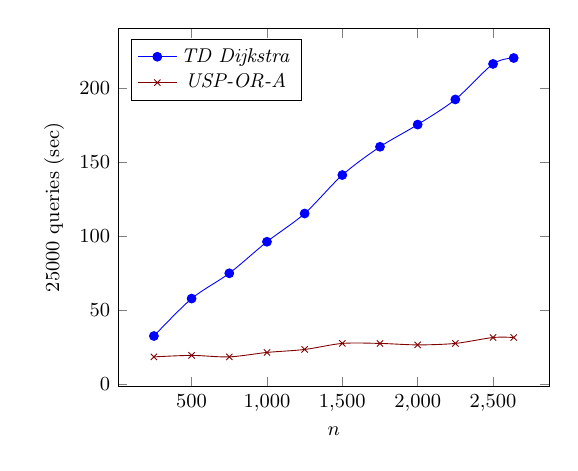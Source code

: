\tikzstyle{textstyle}=[font=\fontsize{9}{9}\selectfont]
\begin{tikzpicture}[textstyle, scale=0.8]
    \begin{axis}[
        xlabel={$n$},
        ylabel={$25000$ queries (sec)},
		legend pos=north west
        ]
        
    \addplot[smooth,mark=*,color=blue] plot coordinates {
		(250,32.3)
		(500,57.6)
		(750,74.7)
		(1000,96.0)
		(1250,115.1)
		(1500,141.1)
		(1750,160.2)
		(2000,175.2)
		(2250,192.2)
		(2500,216.2)
		(2637,220.2)
    };
    \addlegendentry{\textit{TD Dijkstra}}
    
    \addplot[smooth,mark=x,color=black!50!red] plot coordinates {
		(250,18.2)
		(500,19.2)
		(750,18.2)
		(1000,21.2)
		(1250,23.2)
		(1500,27.3)
		(1750,27.3)
		(2000,26.3)
		(2250,27.3)
		(2500,31.3)
		(2637,31.3)
    };
    \addlegendentry{\textit{USP-OR-A}}
    
    \end{axis}
\end{tikzpicture}
